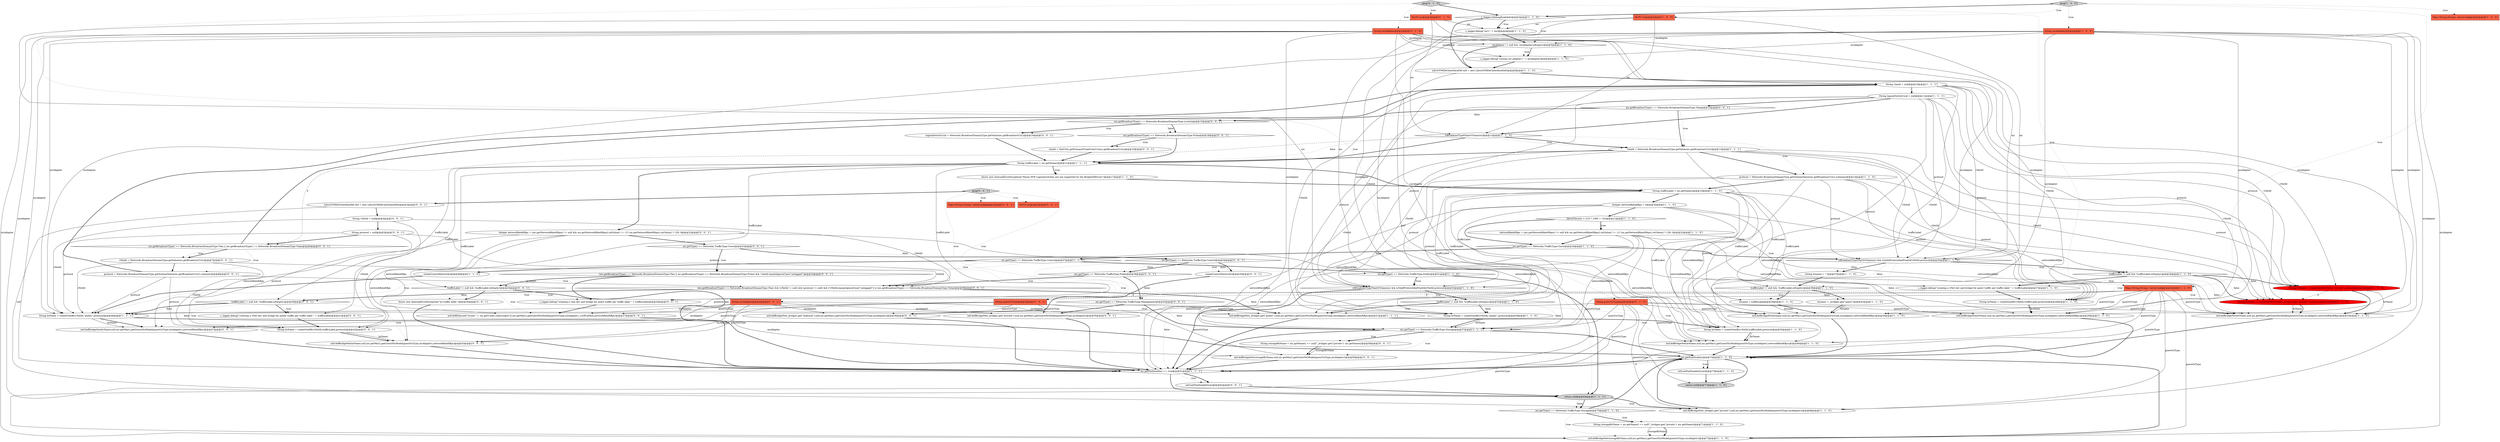 digraph {
49 [style = filled, label = "intf.defBridgeNet(brName,null,nic.getMac(),getGuestNicModel(guestOsType,nicAdapter),networkRateKBps)@@@29@@@['1', '1', '0']", fillcolor = white, shape = ellipse image = "AAA0AAABBB1BBB"];
20 [style = filled, label = "intf.defBridgeNet(brname,null,nic.getMac(),getGuestNicModel(guestOsType,nicAdapter),networkRateKBps)@@@44@@@['1', '1', '0']", fillcolor = white, shape = ellipse image = "AAA0AAABBB1BBB"];
78 [style = filled, label = "String vNetId = null@@@4@@@['0', '0', '1']", fillcolor = white, shape = ellipse image = "AAA0AAABBB3BBB"];
7 [style = filled, label = "return intf@@@77@@@['1', '1', '0']", fillcolor = lightgray, shape = ellipse image = "AAA0AAABBB1BBB"];
1 [style = filled, label = "LibvirtVMDef.InterfaceDef intf = new LibvirtVMDef.InterfaceDef()@@@9@@@['1', '1', '0']", fillcolor = white, shape = ellipse image = "AAA0AAABBB1BBB"];
27 [style = filled, label = "String brName = createVnetBr(vNetId,trafficLabel,protocol)@@@55@@@['1', '1', '0']", fillcolor = white, shape = ellipse image = "AAA0AAABBB1BBB"];
65 [style = filled, label = "String protocol = null@@@5@@@['0', '0', '1']", fillcolor = white, shape = ellipse image = "AAA0AAABBB3BBB"];
86 [style = filled, label = "nic.getType() == Networks.TrafficType.Guest@@@23@@@['0', '0', '1']", fillcolor = white, shape = diamond image = "AAA0AAABBB3BBB"];
60 [style = filled, label = "vNetId = Networks.BroadcastDomainType.getValue(nic.getBroadcastUri())@@@7@@@['0', '0', '1']", fillcolor = white, shape = ellipse image = "AAA0AAABBB3BBB"];
41 [style = filled, label = "Integer networkRateKBps = 0@@@20@@@['1', '1', '0']", fillcolor = white, shape = ellipse image = "AAA0AAABBB1BBB"];
17 [style = filled, label = "String logicalSwitchUuid = null@@@11@@@['1', '1', '1']", fillcolor = white, shape = ellipse image = "AAA0AAABBB1BBB"];
76 [style = filled, label = "nic.getBroadcastType() == Networks.BroadcastDomainType.Lswitch@@@15@@@['0', '0', '1']", fillcolor = white, shape = diamond image = "AAA0AAABBB3BBB"];
80 [style = filled, label = "nic.getBroadcastType() == Networks.BroadcastDomainType.Pvlan@@@18@@@['0', '0', '1']", fillcolor = white, shape = diamond image = "AAA0AAABBB3BBB"];
94 [style = filled, label = "String brName = createVnetBr(vNetId,trafficLabel,protocol)@@@42@@@['0', '0', '1']", fillcolor = white, shape = ellipse image = "AAA0AAABBB3BBB"];
75 [style = filled, label = "String storageBrName = nic.getName() == null? _bridges.get(\"private\"): nic.getName()@@@58@@@['0', '0', '1']", fillcolor = white, shape = ellipse image = "AAA0AAABBB3BBB"];
57 [style = filled, label = "String brName = createVnetBr(vNetId,_bridges.get(\"private\"),protocol)@@@32@@@['0', '1', '0']", fillcolor = red, shape = ellipse image = "AAA1AAABBB2BBB"];
24 [style = filled, label = "throw new InternalErrorException(\"Nicira NVP Logicalswitches are not supported by the BridgeVifDriver\")@@@17@@@['1', '1', '0']", fillcolor = white, shape = ellipse image = "AAA0AAABBB1BBB"];
81 [style = filled, label = "Map<String,String> extraConfig@@@2@@@['0', '0', '1']", fillcolor = tomato, shape = box image = "AAA0AAABBB3BBB"];
25 [style = filled, label = "intf.defBridgeNet(brName,null,nic.getMac(),getGuestNicModel(guestOsType,nicAdapter),networkRateKBps)@@@33@@@['1', '1', '0']", fillcolor = white, shape = ellipse image = "AAA0AAABBB1BBB"];
10 [style = filled, label = "String nicAdapter@@@2@@@['1', '0', '0']", fillcolor = tomato, shape = box image = "AAA0AAABBB1BBB"];
67 [style = filled, label = "(nic.getBroadcastType() == Networks.BroadcastDomainType.Vlan || nic.getBroadcastType() == Networks.BroadcastDomainType.Pvlan) && !vlanId.equalsIgnoreCase(\"untagged\")@@@24@@@['0', '0', '1']", fillcolor = white, shape = diamond image = "AAA0AAABBB3BBB"];
33 [style = filled, label = "isBroadcastTypeVlanOrVxlan(nic) && isValidProtocolAndVnetId(vNetId,protocol)@@@52@@@['1', '1', '0']", fillcolor = white, shape = diamond image = "AAA0AAABBB1BBB"];
87 [style = filled, label = "throw new InternalErrorException(\"no traffic label \")@@@30@@@['0', '0', '1']", fillcolor = white, shape = ellipse image = "AAA0AAABBB3BBB"];
83 [style = filled, label = "logicalSwitchUuid = Networks.BroadcastDomainType.getValue(nic.getBroadcastUri())@@@16@@@['0', '0', '1']", fillcolor = white, shape = ellipse image = "AAA0AAABBB3BBB"];
11 [style = filled, label = "s_logger.isDebugEnabled()@@@3@@@['1', '1', '0']", fillcolor = white, shape = diamond image = "AAA0AAABBB1BBB"];
23 [style = filled, label = "String vlanId = null@@@10@@@['1', '1', '1']", fillcolor = white, shape = ellipse image = "AAA0AAABBB1BBB"];
26 [style = filled, label = "intf.defBridgeNet(brName,null,nic.getMac(),getGuestNicModel(guestOsType,nicAdapter),networkRateKBps)@@@56@@@['1', '1', '0']", fillcolor = white, shape = ellipse image = "AAA0AAABBB1BBB"];
3 [style = filled, label = "s_logger.debug(\"creating a vNet dev and bridge for guest traffic per traffic label \" + trafficLabel)@@@27@@@['1', '1', '0']", fillcolor = white, shape = ellipse image = "AAA0AAABBB1BBB"];
31 [style = filled, label = "createControlNetwork()@@@48@@@['1', '1', '0']", fillcolor = white, shape = ellipse image = "AAA0AAABBB1BBB"];
70 [style = filled, label = "plug['0', '0', '1']", fillcolor = lightgray, shape = diamond image = "AAA0AAABBB3BBB"];
59 [style = filled, label = "createControlNetwork()@@@35@@@['0', '0', '1']", fillcolor = white, shape = ellipse image = "AAA0AAABBB3BBB"];
50 [style = filled, label = "intf.setPxeDisable(true)@@@75@@@['1', '1', '0']", fillcolor = white, shape = ellipse image = "AAA0AAABBB1BBB"];
15 [style = filled, label = "nic.getPxeDisable() == true@@@61@@@['1', '1', '1']", fillcolor = white, shape = diamond image = "AAA0AAABBB1BBB"];
85 [style = filled, label = "String guestOsType@@@2@@@['0', '0', '1']", fillcolor = tomato, shape = box image = "AAA0AAABBB3BBB"];
96 [style = filled, label = "trafficLabel != null && !trafficLabel.isEmpty()@@@40@@@['0', '0', '1']", fillcolor = white, shape = diamond image = "AAA0AAABBB3BBB"];
53 [style = filled, label = "networkRateKBps = (nic.getNetworkRateMbps() != null && nic.getNetworkRateMbps().intValue() != -1)? nic.getNetworkRateMbps().intValue() * 128: 0@@@22@@@['1', '1', '0']", fillcolor = white, shape = ellipse image = "AAA0AAABBB1BBB"];
77 [style = filled, label = "intf.defEthernet(\"ivsnet-\" + nic.getUuid().substring(0,5),nic.getMac(),getGuestNicModel(guestOsType,nicAdapter),_ivsIfUpPath,networkRateKBps)@@@27@@@['0', '0', '1']", fillcolor = white, shape = ellipse image = "AAA0AAABBB3BBB"];
84 [style = filled, label = "nic.getType() == Networks.TrafficType.Public@@@38@@@['0', '0', '1']", fillcolor = white, shape = diamond image = "AAA0AAABBB3BBB"];
88 [style = filled, label = "vlanId = NetUtils.getPrimaryPvlanFromUri(nic.getBroadcastUri())@@@19@@@['0', '0', '1']", fillcolor = white, shape = ellipse image = "AAA0AAABBB3BBB"];
29 [style = filled, label = "nicAdapter != null && !nicAdapter.isEmpty()@@@5@@@['1', '1', '0']", fillcolor = white, shape = diamond image = "AAA0AAABBB1BBB"];
36 [style = filled, label = "nic.getPxeDisable()@@@74@@@['1', '1', '0']", fillcolor = white, shape = diamond image = "AAA0AAABBB1BBB"];
92 [style = filled, label = "s_logger.debug(\"creating a vNet dev and bridge for public traffic per traffic label \" + trafficLabel)@@@41@@@['0', '0', '1']", fillcolor = white, shape = ellipse image = "AAA0AAABBB3BBB"];
90 [style = filled, label = "s_logger.debug(\"creating a vlan dev and bridge for guest traffic per traffic label \" + trafficLabel)@@@26@@@['0', '0', '1']", fillcolor = white, shape = ellipse image = "AAA0AAABBB3BBB"];
54 [style = filled, label = "String guestOsType@@@2@@@['0', '1', '0']", fillcolor = tomato, shape = box image = "AAA0AAABBB2BBB"];
95 [style = filled, label = "intf.defBridgeNet(_bridges.get(\"linklocal\"),null,nic.getMac(),getGuestNicModel(guestOsType,nicAdapter))@@@36@@@['0', '0', '1']", fillcolor = white, shape = ellipse image = "AAA0AAABBB3BBB"];
35 [style = filled, label = "brname = trafficLabel@@@39@@@['1', '1', '0']", fillcolor = white, shape = ellipse image = "AAA0AAABBB1BBB"];
73 [style = filled, label = "NicTO nic@@@2@@@['0', '0', '1']", fillcolor = tomato, shape = box image = "AAA0AAABBB3BBB"];
43 [style = filled, label = "String brName = createVnetBr(vNetId,trafficLabel,protocol)@@@28@@@['1', '1', '0']", fillcolor = white, shape = ellipse image = "AAA0AAABBB1BBB"];
51 [style = filled, label = "s_logger.debug(\"nic=\" + nic)@@@4@@@['1', '1', '0']", fillcolor = white, shape = ellipse image = "AAA0AAABBB1BBB"];
9 [style = filled, label = "String brname = \"\"@@@37@@@['1', '1', '0']", fillcolor = white, shape = ellipse image = "AAA0AAABBB1BBB"];
14 [style = filled, label = "String brName = createVnetBr(vNetId,\"public\",protocol)@@@59@@@['1', '1', '0']", fillcolor = white, shape = ellipse image = "AAA0AAABBB1BBB"];
45 [style = filled, label = "nic.getType() == Networks.TrafficType.Public@@@51@@@['1', '1', '0']", fillcolor = white, shape = diamond image = "AAA0AAABBB1BBB"];
46 [style = filled, label = "String brName = createVnetBr(vNetId,\"public\",protocol)@@@46@@@['1', '1', '1']", fillcolor = white, shape = ellipse image = "AAA0AAABBB1BBB"];
18 [style = filled, label = "nic.getType() == Networks.TrafficType.Storage@@@57@@@['1', '1', '1']", fillcolor = white, shape = diamond image = "AAA0AAABBB1BBB"];
66 [style = filled, label = "trafficLabel != null && !trafficLabel.isEmpty()@@@25@@@['0', '0', '1']", fillcolor = white, shape = diamond image = "AAA0AAABBB3BBB"];
12 [style = filled, label = "intf.defBridgeNet(_bridges.get(\"private\"),null,nic.getMac(),getGuestNicModel(guestOsType,nicAdapter))@@@68@@@['1', '1', '0']", fillcolor = white, shape = ellipse image = "AAA0AAABBB1BBB"];
44 [style = filled, label = "brname = _bridges.get(\"guest\")@@@42@@@['1', '1', '0']", fillcolor = white, shape = ellipse image = "AAA0AAABBB1BBB"];
56 [style = filled, label = "NicTO nic@@@2@@@['0', '1', '0']", fillcolor = tomato, shape = box image = "AAA0AAABBB2BBB"];
62 [style = filled, label = "String nicAdapter@@@2@@@['0', '0', '1']", fillcolor = tomato, shape = box image = "AAA0AAABBB3BBB"];
64 [style = filled, label = "Integer networkRateKBps = (nic.getNetworkRateMbps() != null && nic.getNetworkRateMbps().intValue() != -1)? nic.getNetworkRateMbps().intValue() * 128: 0@@@22@@@['0', '0', '1']", fillcolor = white, shape = ellipse image = "AAA0AAABBB3BBB"];
16 [style = filled, label = "trafficLabel != null && !trafficLabel.isEmpty()@@@26@@@['1', '1', '0']", fillcolor = white, shape = diamond image = "AAA0AAABBB1BBB"];
55 [style = filled, label = "String nicAdapter@@@2@@@['0', '1', '0']", fillcolor = tomato, shape = box image = "AAA0AAABBB2BBB"];
63 [style = filled, label = "protocol = Networks.BroadcastDomainType.getSchemeValue(nic.getBroadcastUri()).scheme()@@@8@@@['0', '0', '1']", fillcolor = white, shape = ellipse image = "AAA0AAABBB3BBB"];
5 [style = filled, label = "nic.getType() == Networks.TrafficType.Storage@@@70@@@['1', '1', '0']", fillcolor = white, shape = diamond image = "AAA0AAABBB1BBB"];
19 [style = filled, label = "String brName = createVnetBr(vNetId,\"private\",protocol)@@@32@@@['1', '0', '0']", fillcolor = red, shape = ellipse image = "AAA1AAABBB1BBB"];
39 [style = filled, label = "String storageBrName = nic.getName() == null? _bridges.get(\"private\"): nic.getName()@@@71@@@['1', '1', '0']", fillcolor = white, shape = ellipse image = "AAA0AAABBB1BBB"];
40 [style = filled, label = "Map<String,String> extraConfig@@@2@@@['1', '1', '0']", fillcolor = tomato, shape = box image = "AAA0AAABBB1BBB"];
68 [style = filled, label = "intf.defBridgeNet(_bridges.get(\"private\"),null,nic.getMac(),getGuestNicModel(guestOsType,nicAdapter))@@@55@@@['0', '0', '1']", fillcolor = white, shape = ellipse image = "AAA0AAABBB3BBB"];
32 [style = filled, label = "NicTO nic@@@2@@@['1', '0', '0']", fillcolor = tomato, shape = box image = "AAA0AAABBB1BBB"];
89 [style = filled, label = "nic.getBroadcastType() == Networks.BroadcastDomainType.Vlan@@@12@@@['0', '0', '1']", fillcolor = white, shape = diamond image = "AAA0AAABBB3BBB"];
8 [style = filled, label = "s_logger.debug(\"custom nic adapter=\" + nicAdapter)@@@6@@@['1', '1', '0']", fillcolor = white, shape = ellipse image = "AAA0AAABBB1BBB"];
74 [style = filled, label = "intf.defBridgeNet(brName,null,nic.getMac(),getGuestNicModel(guestOsType,nicAdapter),networkRateKBps)@@@47@@@['0', '0', '1']", fillcolor = white, shape = ellipse image = "AAA0AAABBB3BBB"];
30 [style = filled, label = "vlanId = Networks.BroadcastDomainType.getValue(nic.getBroadcastUri())@@@13@@@['1', '1', '1']", fillcolor = white, shape = ellipse image = "AAA0AAABBB1BBB"];
4 [style = filled, label = "trafficLabel != null && !trafficLabel.isEmpty()@@@53@@@['1', '1', '0']", fillcolor = white, shape = diamond image = "AAA0AAABBB1BBB"];
38 [style = filled, label = "isBroadcastTypeVlanOrVxlan(nic) && isValidProtocolAndVnetId(vNetId,protocol)@@@25@@@['1', '1', '0']", fillcolor = white, shape = diamond image = "AAA0AAABBB1BBB"];
28 [style = filled, label = "libvirtVersion > ((10 * 1000 + 10))@@@21@@@['1', '1', '0']", fillcolor = white, shape = diamond image = "AAA0AAABBB1BBB"];
71 [style = filled, label = "nic.getBroadcastType() == Networks.BroadcastDomainType.Vlan || nic.getBroadcastType() == Networks.BroadcastDomainType.Vxlan@@@6@@@['0', '0', '1']", fillcolor = white, shape = diamond image = "AAA0AAABBB3BBB"];
48 [style = filled, label = "String trafficLabel = nic.getName()@@@21@@@['1', '1', '1']", fillcolor = white, shape = ellipse image = "AAA0AAABBB1BBB"];
82 [style = filled, label = "LibvirtVMDef.InterfaceDef intf = new LibvirtVMDef.InterfaceDef()@@@3@@@['0', '0', '1']", fillcolor = white, shape = ellipse image = "AAA0AAABBB3BBB"];
22 [style = filled, label = "nic.getType() == Networks.TrafficType.Guest@@@24@@@['1', '1', '0']", fillcolor = white, shape = diamond image = "AAA0AAABBB1BBB"];
0 [style = filled, label = "intf.defBridgeNet(storageBrName,null,nic.getMac(),getGuestNicModel(guestOsType,nicAdapter))@@@72@@@['1', '1', '0']", fillcolor = white, shape = ellipse image = "AAA0AAABBB1BBB"];
79 [style = filled, label = "(nic.getBroadcastType() == Networks.BroadcastDomainType.Vlan) && (vNetId != null) && (protocol != null) && (!vNetId.equalsIgnoreCase(\"untagged\")) || (nic.getBroadcastType() == Networks.BroadcastDomainType.Vxlan)@@@39@@@['0', '0', '1']", fillcolor = white, shape = diamond image = "AAA0AAABBB3BBB"];
91 [style = filled, label = "nic.getType() == Networks.TrafficType.Management@@@54@@@['0', '0', '1']", fillcolor = white, shape = diamond image = "AAA0AAABBB3BBB"];
93 [style = filled, label = "nic.getType() == Networks.TrafficType.Control@@@34@@@['0', '0', '1']", fillcolor = white, shape = diamond image = "AAA0AAABBB3BBB"];
72 [style = filled, label = "intf.defBridgeNet(storageBrName,null,nic.getMac(),getGuestNicModel(guestOsType,nicAdapter))@@@59@@@['0', '0', '1']", fillcolor = white, shape = ellipse image = "AAA0AAABBB3BBB"];
6 [style = filled, label = "Map<String,String> extraConfig@@@2@@@['1', '0', '0']", fillcolor = tomato, shape = box image = "AAA0AAABBB1BBB"];
42 [style = filled, label = "isBroadcastTypeVlanOrVxlan(nic)@@@12@@@['1', '1', '0']", fillcolor = white, shape = diamond image = "AAA0AAABBB1BBB"];
69 [style = filled, label = "intf.setPxeDisable(true)@@@62@@@['0', '0', '1']", fillcolor = white, shape = ellipse image = "AAA0AAABBB3BBB"];
37 [style = filled, label = "trafficLabel != null && !trafficLabel.isEmpty()@@@38@@@['1', '1', '0']", fillcolor = white, shape = diamond image = "AAA0AAABBB1BBB"];
52 [style = filled, label = "String trafficLabel = nic.getName()@@@19@@@['1', '1', '0']", fillcolor = white, shape = ellipse image = "AAA0AAABBB1BBB"];
21 [style = filled, label = "plug['1', '0', '0']", fillcolor = lightgray, shape = diamond image = "AAA0AAABBB1BBB"];
34 [style = filled, label = "return intf@@@64@@@['1', '1', '1']", fillcolor = lightgray, shape = ellipse image = "AAA0AAABBB1BBB"];
61 [style = filled, label = "intf.defBridgeNet(brName,null,nic.getMac(),getGuestNicModel(guestOsType,nicAdapter),networkRateKBps)@@@43@@@['0', '0', '1']", fillcolor = white, shape = ellipse image = "AAA0AAABBB3BBB"];
47 [style = filled, label = "protocol = Networks.BroadcastDomainType.getSchemeValue(nic.getBroadcastUri()).scheme()@@@14@@@['1', '1', '0']", fillcolor = white, shape = ellipse image = "AAA0AAABBB1BBB"];
13 [style = filled, label = "nic.getType() == Networks.TrafficType.Control@@@47@@@['1', '1', '0']", fillcolor = white, shape = diamond image = "AAA0AAABBB1BBB"];
2 [style = filled, label = "intf.defBridgeNet(_bridges.get(\"public\"),null,nic.getMac(),getGuestNicModel(guestOsType,nicAdapter),networkRateKBps)@@@51@@@['1', '1', '1']", fillcolor = white, shape = ellipse image = "AAA0AAABBB1BBB"];
58 [style = filled, label = "plug['0', '1', '0']", fillcolor = lightgray, shape = diamond image = "AAA0AAABBB2BBB"];
62->74 [style = solid, label="nicAdapter"];
94->61 [style = bold, label=""];
11->51 [style = dotted, label="true"];
32->38 [style = solid, label="nic"];
40->0 [style = solid, label="guestOsType"];
45->33 [style = bold, label=""];
10->8 [style = solid, label="nicAdapter"];
71->60 [style = bold, label=""];
62->61 [style = solid, label="nicAdapter"];
52->35 [style = solid, label="trafficLabel"];
31->46 [style = bold, label=""];
79->96 [style = dotted, label="true"];
5->36 [style = bold, label=""];
55->26 [style = solid, label="nicAdapter"];
54->46 [style = solid, label="guestOsType"];
93->84 [style = bold, label=""];
84->91 [style = dotted, label="false"];
15->34 [style = bold, label=""];
5->39 [style = bold, label=""];
35->20 [style = bold, label=""];
46->36 [style = bold, label=""];
60->46 [style = solid, label="vNetId"];
17->42 [style = bold, label=""];
83->48 [style = bold, label=""];
54->20 [style = solid, label="guestOsType"];
10->29 [style = solid, label="nicAdapter"];
47->38 [style = solid, label="protocol"];
56->33 [style = solid, label="nic"];
47->57 [style = solid, label="protocol"];
55->25 [style = solid, label="nicAdapter"];
14->18 [style = bold, label=""];
42->30 [style = dotted, label="true"];
96->61 [style = dotted, label="true"];
79->2 [style = dotted, label="false"];
21->6 [style = dotted, label="true"];
27->26 [style = bold, label=""];
15->36 [style = bold, label=""];
4->14 [style = bold, label=""];
44->20 [style = solid, label="brname"];
64->74 [style = solid, label="networkRateKBps"];
63->94 [style = solid, label="protocol"];
33->4 [style = bold, label=""];
52->41 [style = bold, label=""];
33->15 [style = dotted, label="false"];
30->43 [style = solid, label="vNetId"];
66->90 [style = dotted, label="true"];
27->26 [style = solid, label="brName"];
65->71 [style = bold, label=""];
67->66 [style = dotted, label="true"];
80->88 [style = dotted, label="true"];
57->25 [style = solid, label="brName"];
37->35 [style = dotted, label="true"];
96->74 [style = dotted, label="false"];
23->27 [style = solid, label="vNetId"];
82->78 [style = bold, label=""];
53->20 [style = solid, label="networkRateKBps"];
47->14 [style = solid, label="protocol"];
54->26 [style = solid, label="guestOsType"];
52->2 [style = solid, label="trafficLabel"];
47->52 [style = bold, label=""];
46->74 [style = bold, label=""];
17->19 [style = solid, label="protocol"];
52->43 [style = solid, label="trafficLabel"];
91->68 [style = dotted, label="true"];
82->34 [style = solid, label="intf"];
28->53 [style = dotted, label="true"];
34->12 [style = bold, label=""];
54->12 [style = solid, label="guestOsType"];
41->26 [style = solid, label="networkRateKBps"];
62->77 [style = solid, label="nicAdapter"];
93->84 [style = dotted, label="false"];
17->38 [style = solid, label="protocol"];
89->30 [style = bold, label=""];
10->26 [style = solid, label="nicAdapter"];
70->62 [style = dotted, label="true"];
24->52 [style = bold, label=""];
3->43 [style = bold, label=""];
69->34 [style = bold, label=""];
16->19 [style = dotted, label="false"];
39->0 [style = solid, label="storageBrName"];
40->85 [style = dashed, label="0"];
64->86 [style = bold, label=""];
42->48 [style = bold, label=""];
52->3 [style = solid, label="trafficLabel"];
1->23 [style = bold, label=""];
8->1 [style = bold, label=""];
38->16 [style = dotted, label="true"];
19->25 [style = solid, label="brName"];
13->45 [style = bold, label=""];
23->17 [style = bold, label=""];
85->95 [style = solid, label="guestOsType"];
41->15 [style = solid, label="networkRateKBps"];
85->72 [style = solid, label="guestOsType"];
88->48 [style = bold, label=""];
22->13 [style = bold, label=""];
49->36 [style = bold, label=""];
47->27 [style = solid, label="protocol"];
17->14 [style = solid, label="protocol"];
33->4 [style = dotted, label="true"];
34->5 [style = dotted, label="false"];
43->49 [style = solid, label="brName"];
10->18 [style = solid, label="nicAdapter"];
90->77 [style = bold, label=""];
58->54 [style = dotted, label="true"];
25->36 [style = bold, label=""];
30->38 [style = solid, label="vNetId"];
4->2 [style = bold, label=""];
16->19 [style = bold, label=""];
55->0 [style = solid, label="nicAdapter"];
32->51 [style = solid, label="nic"];
0->36 [style = bold, label=""];
54->15 [style = solid, label="guestOsType"];
77->15 [style = bold, label=""];
78->94 [style = solid, label="vNetId"];
96->94 [style = dotted, label="true"];
80->48 [style = bold, label=""];
13->45 [style = dotted, label="false"];
21->40 [style = dotted, label="true"];
16->49 [style = dotted, label="true"];
58->40 [style = dotted, label="true"];
96->92 [style = bold, label=""];
4->26 [style = dotted, label="true"];
87->15 [style = bold, label=""];
85->2 [style = solid, label="guestOsType"];
95->15 [style = bold, label=""];
78->46 [style = solid, label="vNetId"];
54->49 [style = solid, label="guestOsType"];
40->46 [style = solid, label="guestOsType"];
45->34 [style = dotted, label="false"];
89->76 [style = bold, label=""];
36->15 [style = dashed, label="0"];
64->77 [style = solid, label="networkRateKBps"];
93->59 [style = dotted, label="true"];
56->42 [style = solid, label="nic"];
5->39 [style = dotted, label="true"];
17->27 [style = solid, label="protocol"];
55->46 [style = solid, label="nicAdapter"];
17->57 [style = solid, label="protocol"];
37->35 [style = bold, label=""];
23->43 [style = solid, label="vNetId"];
53->49 [style = solid, label="networkRateKBps"];
55->20 [style = solid, label="nicAdapter"];
76->80 [style = dotted, label="false"];
71->23 [style = bold, label=""];
56->51 [style = solid, label="nic"];
11->1 [style = bold, label=""];
28->53 [style = bold, label=""];
34->5 [style = bold, label=""];
79->96 [style = bold, label=""];
55->8 [style = solid, label="nicAdapter"];
50->7 [style = bold, label=""];
53->22 [style = bold, label=""];
45->33 [style = dotted, label="true"];
16->3 [style = dotted, label="true"];
13->31 [style = dotted, label="true"];
10->15 [style = solid, label="nicAdapter"];
47->33 [style = solid, label="protocol"];
39->0 [style = bold, label=""];
23->33 [style = solid, label="vNetId"];
30->14 [style = solid, label="vNetId"];
40->20 [style = solid, label="guestOsType"];
61->15 [style = bold, label=""];
56->38 [style = solid, label="nic"];
53->26 [style = solid, label="networkRateKBps"];
55->29 [style = solid, label="nicAdapter"];
66->87 [style = dotted, label="false"];
45->34 [style = bold, label=""];
75->72 [style = solid, label="storageBrName"];
30->19 [style = solid, label="vNetId"];
71->63 [style = dotted, label="true"];
34->12 [style = dotted, label="true"];
84->79 [style = bold, label=""];
42->47 [style = dotted, label="true"];
40->15 [style = solid, label="guestOsType"];
72->15 [style = bold, label=""];
86->67 [style = dotted, label="true"];
71->60 [style = dotted, label="true"];
9->37 [style = bold, label=""];
40->25 [style = solid, label="guestOsType"];
41->28 [style = bold, label=""];
55->12 [style = solid, label="nicAdapter"];
91->18 [style = dotted, label="false"];
48->52 [style = bold, label=""];
41->25 [style = solid, label="networkRateKBps"];
22->38 [style = dotted, label="true"];
17->33 [style = solid, label="protocol"];
13->31 [style = bold, label=""];
29->1 [style = bold, label=""];
10->0 [style = solid, label="nicAdapter"];
48->24 [style = bold, label=""];
58->11 [style = bold, label=""];
66->77 [style = dotted, label="true"];
16->3 [style = bold, label=""];
48->90 [style = solid, label="trafficLabel"];
16->43 [style = dotted, label="true"];
11->51 [style = bold, label=""];
40->49 [style = solid, label="guestOsType"];
89->76 [style = dotted, label="false"];
10->12 [style = solid, label="nicAdapter"];
21->32 [style = dotted, label="true"];
3->90 [style = dashed, label="0"];
41->18 [style = solid, label="networkRateKBps"];
85->77 [style = solid, label="guestOsType"];
38->20 [style = dotted, label="false"];
22->38 [style = bold, label=""];
13->46 [style = dotted, label="true"];
21->11 [style = bold, label=""];
44->20 [style = bold, label=""];
89->30 [style = dotted, label="true"];
18->72 [style = dotted, label="true"];
96->46 [style = bold, label=""];
58->55 [style = dotted, label="true"];
52->37 [style = solid, label="trafficLabel"];
4->2 [style = dotted, label="true"];
42->71 [style = dashed, label="0"];
67->66 [style = bold, label=""];
52->27 [style = solid, label="trafficLabel"];
62->2 [style = solid, label="nicAdapter"];
38->16 [style = bold, label=""];
38->9 [style = bold, label=""];
55->49 [style = solid, label="nicAdapter"];
21->10 [style = dotted, label="true"];
46->74 [style = solid, label="brName"];
55->18 [style = solid, label="nicAdapter"];
68->15 [style = bold, label=""];
66->87 [style = bold, label=""];
48->66 [style = solid, label="trafficLabel"];
51->29 [style = bold, label=""];
18->75 [style = bold, label=""];
53->15 [style = solid, label="networkRateKBps"];
78->65 [style = bold, label=""];
53->18 [style = solid, label="networkRateKBps"];
85->61 [style = solid, label="guestOsType"];
75->72 [style = bold, label=""];
23->14 [style = solid, label="vNetId"];
48->92 [style = solid, label="trafficLabel"];
10->25 [style = solid, label="nicAdapter"];
96->46 [style = dotted, label="false"];
62->95 [style = solid, label="nicAdapter"];
20->36 [style = bold, label=""];
70->81 [style = dotted, label="true"];
36->50 [style = dotted, label="true"];
74->15 [style = bold, label=""];
91->68 [style = bold, label=""];
91->18 [style = bold, label=""];
23->38 [style = solid, label="vNetId"];
15->69 [style = bold, label=""];
19->57 [style = dashed, label="0"];
30->27 [style = solid, label="vNetId"];
16->25 [style = dotted, label="false"];
41->49 [style = solid, label="networkRateKBps"];
52->16 [style = solid, label="trafficLabel"];
76->83 [style = bold, label=""];
86->93 [style = bold, label=""];
42->30 [style = bold, label=""];
36->7 [style = bold, label=""];
54->18 [style = solid, label="guestOsType"];
16->57 [style = bold, label=""];
84->79 [style = dotted, label="true"];
4->27 [style = dotted, label="true"];
62->68 [style = solid, label="nicAdapter"];
17->89 [style = bold, label=""];
92->94 [style = bold, label=""];
85->74 [style = solid, label="guestOsType"];
37->44 [style = dotted, label="false"];
85->68 [style = solid, label="guestOsType"];
66->90 [style = bold, label=""];
53->25 [style = solid, label="networkRateKBps"];
16->57 [style = dotted, label="false"];
54->25 [style = solid, label="guestOsType"];
96->92 [style = dotted, label="true"];
22->13 [style = dotted, label="false"];
47->43 [style = solid, label="protocol"];
10->46 [style = solid, label="nicAdapter"];
48->24 [style = dotted, label="true"];
23->19 [style = solid, label="vNetId"];
63->46 [style = solid, label="protocol"];
60->79 [style = solid, label="vNetId"];
29->8 [style = dotted, label="true"];
48->96 [style = solid, label="trafficLabel"];
78->79 [style = solid, label="vNetId"];
41->20 [style = solid, label="networkRateKBps"];
17->43 [style = solid, label="protocol"];
2->15 [style = bold, label=""];
35->20 [style = solid, label="brname"];
30->57 [style = solid, label="vNetId"];
60->63 [style = bold, label=""];
54->0 [style = solid, label="guestOsType"];
84->91 [style = bold, label=""];
23->57 [style = solid, label="vNetId"];
70->82 [style = bold, label=""];
47->19 [style = solid, label="protocol"];
62->72 [style = solid, label="nicAdapter"];
33->15 [style = bold, label=""];
18->75 [style = dotted, label="true"];
76->80 [style = bold, label=""];
18->15 [style = bold, label=""];
4->18 [style = dotted, label="false"];
40->26 [style = solid, label="guestOsType"];
15->69 [style = dotted, label="true"];
93->95 [style = dotted, label="true"];
42->48 [style = dotted, label="false"];
70->85 [style = dotted, label="true"];
57->25 [style = bold, label=""];
19->25 [style = bold, label=""];
70->73 [style = dotted, label="true"];
86->93 [style = dotted, label="false"];
94->61 [style = solid, label="brName"];
80->88 [style = bold, label=""];
2->27 [style = bold, label=""];
30->47 [style = bold, label=""];
10->49 [style = solid, label="nicAdapter"];
36->50 [style = bold, label=""];
4->14 [style = dotted, label="false"];
55->15 [style = solid, label="nicAdapter"];
58->56 [style = dotted, label="true"];
40->18 [style = solid, label="guestOsType"];
11->29 [style = dotted, label="true"];
12->36 [style = bold, label=""];
48->64 [style = bold, label=""];
5->0 [style = dotted, label="true"];
63->79 [style = solid, label="protocol"];
10->20 [style = solid, label="nicAdapter"];
65->46 [style = solid, label="protocol"];
76->83 [style = dotted, label="true"];
65->79 [style = solid, label="protocol"];
14->18 [style = solid, label="brName"];
60->94 [style = solid, label="vNetId"];
37->44 [style = bold, label=""];
32->42 [style = solid, label="nic"];
65->94 [style = solid, label="protocol"];
59->95 [style = bold, label=""];
64->61 [style = solid, label="networkRateKBps"];
28->22 [style = bold, label=""];
38->37 [style = dotted, label="false"];
29->8 [style = bold, label=""];
79->2 [style = bold, label=""];
40->12 [style = solid, label="guestOsType"];
93->59 [style = bold, label=""];
64->2 [style = solid, label="networkRateKBps"];
26->36 [style = bold, label=""];
18->36 [style = bold, label=""];
30->33 [style = solid, label="vNetId"];
52->4 [style = solid, label="trafficLabel"];
38->9 [style = dotted, label="false"];
48->94 [style = solid, label="trafficLabel"];
63->23 [style = bold, label=""];
43->49 [style = bold, label=""];
30->48 [style = bold, label=""];
67->15 [style = bold, label=""];
32->33 [style = solid, label="nic"];
86->67 [style = bold, label=""];
1->7 [style = solid, label="intf"];
}
